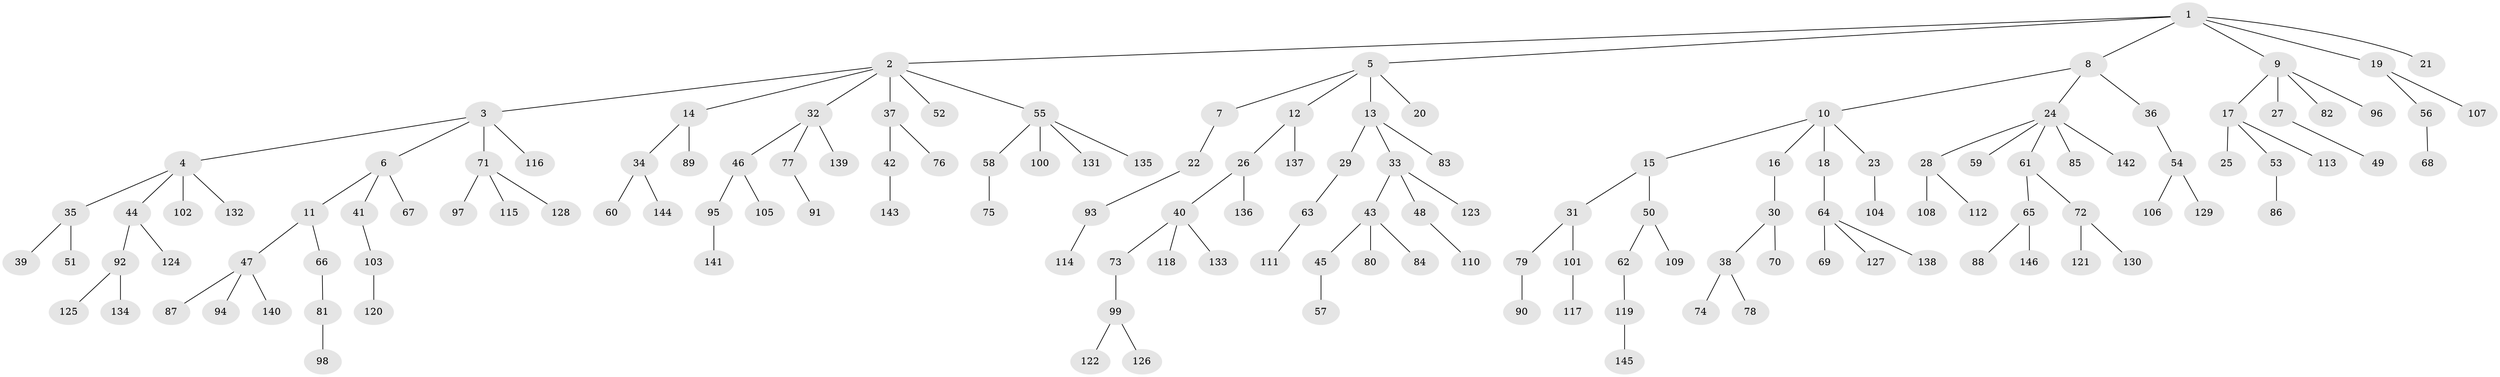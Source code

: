 // coarse degree distribution, {6: 0.02040816326530612, 10: 0.01020408163265306, 4: 0.061224489795918366, 5: 0.030612244897959183, 3: 0.09183673469387756, 7: 0.02040816326530612, 2: 0.17346938775510204, 1: 0.5918367346938775}
// Generated by graph-tools (version 1.1) at 2025/42/03/06/25 10:42:02]
// undirected, 146 vertices, 145 edges
graph export_dot {
graph [start="1"]
  node [color=gray90,style=filled];
  1;
  2;
  3;
  4;
  5;
  6;
  7;
  8;
  9;
  10;
  11;
  12;
  13;
  14;
  15;
  16;
  17;
  18;
  19;
  20;
  21;
  22;
  23;
  24;
  25;
  26;
  27;
  28;
  29;
  30;
  31;
  32;
  33;
  34;
  35;
  36;
  37;
  38;
  39;
  40;
  41;
  42;
  43;
  44;
  45;
  46;
  47;
  48;
  49;
  50;
  51;
  52;
  53;
  54;
  55;
  56;
  57;
  58;
  59;
  60;
  61;
  62;
  63;
  64;
  65;
  66;
  67;
  68;
  69;
  70;
  71;
  72;
  73;
  74;
  75;
  76;
  77;
  78;
  79;
  80;
  81;
  82;
  83;
  84;
  85;
  86;
  87;
  88;
  89;
  90;
  91;
  92;
  93;
  94;
  95;
  96;
  97;
  98;
  99;
  100;
  101;
  102;
  103;
  104;
  105;
  106;
  107;
  108;
  109;
  110;
  111;
  112;
  113;
  114;
  115;
  116;
  117;
  118;
  119;
  120;
  121;
  122;
  123;
  124;
  125;
  126;
  127;
  128;
  129;
  130;
  131;
  132;
  133;
  134;
  135;
  136;
  137;
  138;
  139;
  140;
  141;
  142;
  143;
  144;
  145;
  146;
  1 -- 2;
  1 -- 5;
  1 -- 8;
  1 -- 9;
  1 -- 19;
  1 -- 21;
  2 -- 3;
  2 -- 14;
  2 -- 32;
  2 -- 37;
  2 -- 52;
  2 -- 55;
  3 -- 4;
  3 -- 6;
  3 -- 71;
  3 -- 116;
  4 -- 35;
  4 -- 44;
  4 -- 102;
  4 -- 132;
  5 -- 7;
  5 -- 12;
  5 -- 13;
  5 -- 20;
  6 -- 11;
  6 -- 41;
  6 -- 67;
  7 -- 22;
  8 -- 10;
  8 -- 24;
  8 -- 36;
  9 -- 17;
  9 -- 27;
  9 -- 82;
  9 -- 96;
  10 -- 15;
  10 -- 16;
  10 -- 18;
  10 -- 23;
  11 -- 47;
  11 -- 66;
  12 -- 26;
  12 -- 137;
  13 -- 29;
  13 -- 33;
  13 -- 83;
  14 -- 34;
  14 -- 89;
  15 -- 31;
  15 -- 50;
  16 -- 30;
  17 -- 25;
  17 -- 53;
  17 -- 113;
  18 -- 64;
  19 -- 56;
  19 -- 107;
  22 -- 93;
  23 -- 104;
  24 -- 28;
  24 -- 59;
  24 -- 61;
  24 -- 85;
  24 -- 142;
  26 -- 40;
  26 -- 136;
  27 -- 49;
  28 -- 108;
  28 -- 112;
  29 -- 63;
  30 -- 38;
  30 -- 70;
  31 -- 79;
  31 -- 101;
  32 -- 46;
  32 -- 77;
  32 -- 139;
  33 -- 43;
  33 -- 48;
  33 -- 123;
  34 -- 60;
  34 -- 144;
  35 -- 39;
  35 -- 51;
  36 -- 54;
  37 -- 42;
  37 -- 76;
  38 -- 74;
  38 -- 78;
  40 -- 73;
  40 -- 118;
  40 -- 133;
  41 -- 103;
  42 -- 143;
  43 -- 45;
  43 -- 80;
  43 -- 84;
  44 -- 92;
  44 -- 124;
  45 -- 57;
  46 -- 95;
  46 -- 105;
  47 -- 87;
  47 -- 94;
  47 -- 140;
  48 -- 110;
  50 -- 62;
  50 -- 109;
  53 -- 86;
  54 -- 106;
  54 -- 129;
  55 -- 58;
  55 -- 100;
  55 -- 131;
  55 -- 135;
  56 -- 68;
  58 -- 75;
  61 -- 65;
  61 -- 72;
  62 -- 119;
  63 -- 111;
  64 -- 69;
  64 -- 127;
  64 -- 138;
  65 -- 88;
  65 -- 146;
  66 -- 81;
  71 -- 97;
  71 -- 115;
  71 -- 128;
  72 -- 121;
  72 -- 130;
  73 -- 99;
  77 -- 91;
  79 -- 90;
  81 -- 98;
  92 -- 125;
  92 -- 134;
  93 -- 114;
  95 -- 141;
  99 -- 122;
  99 -- 126;
  101 -- 117;
  103 -- 120;
  119 -- 145;
}
